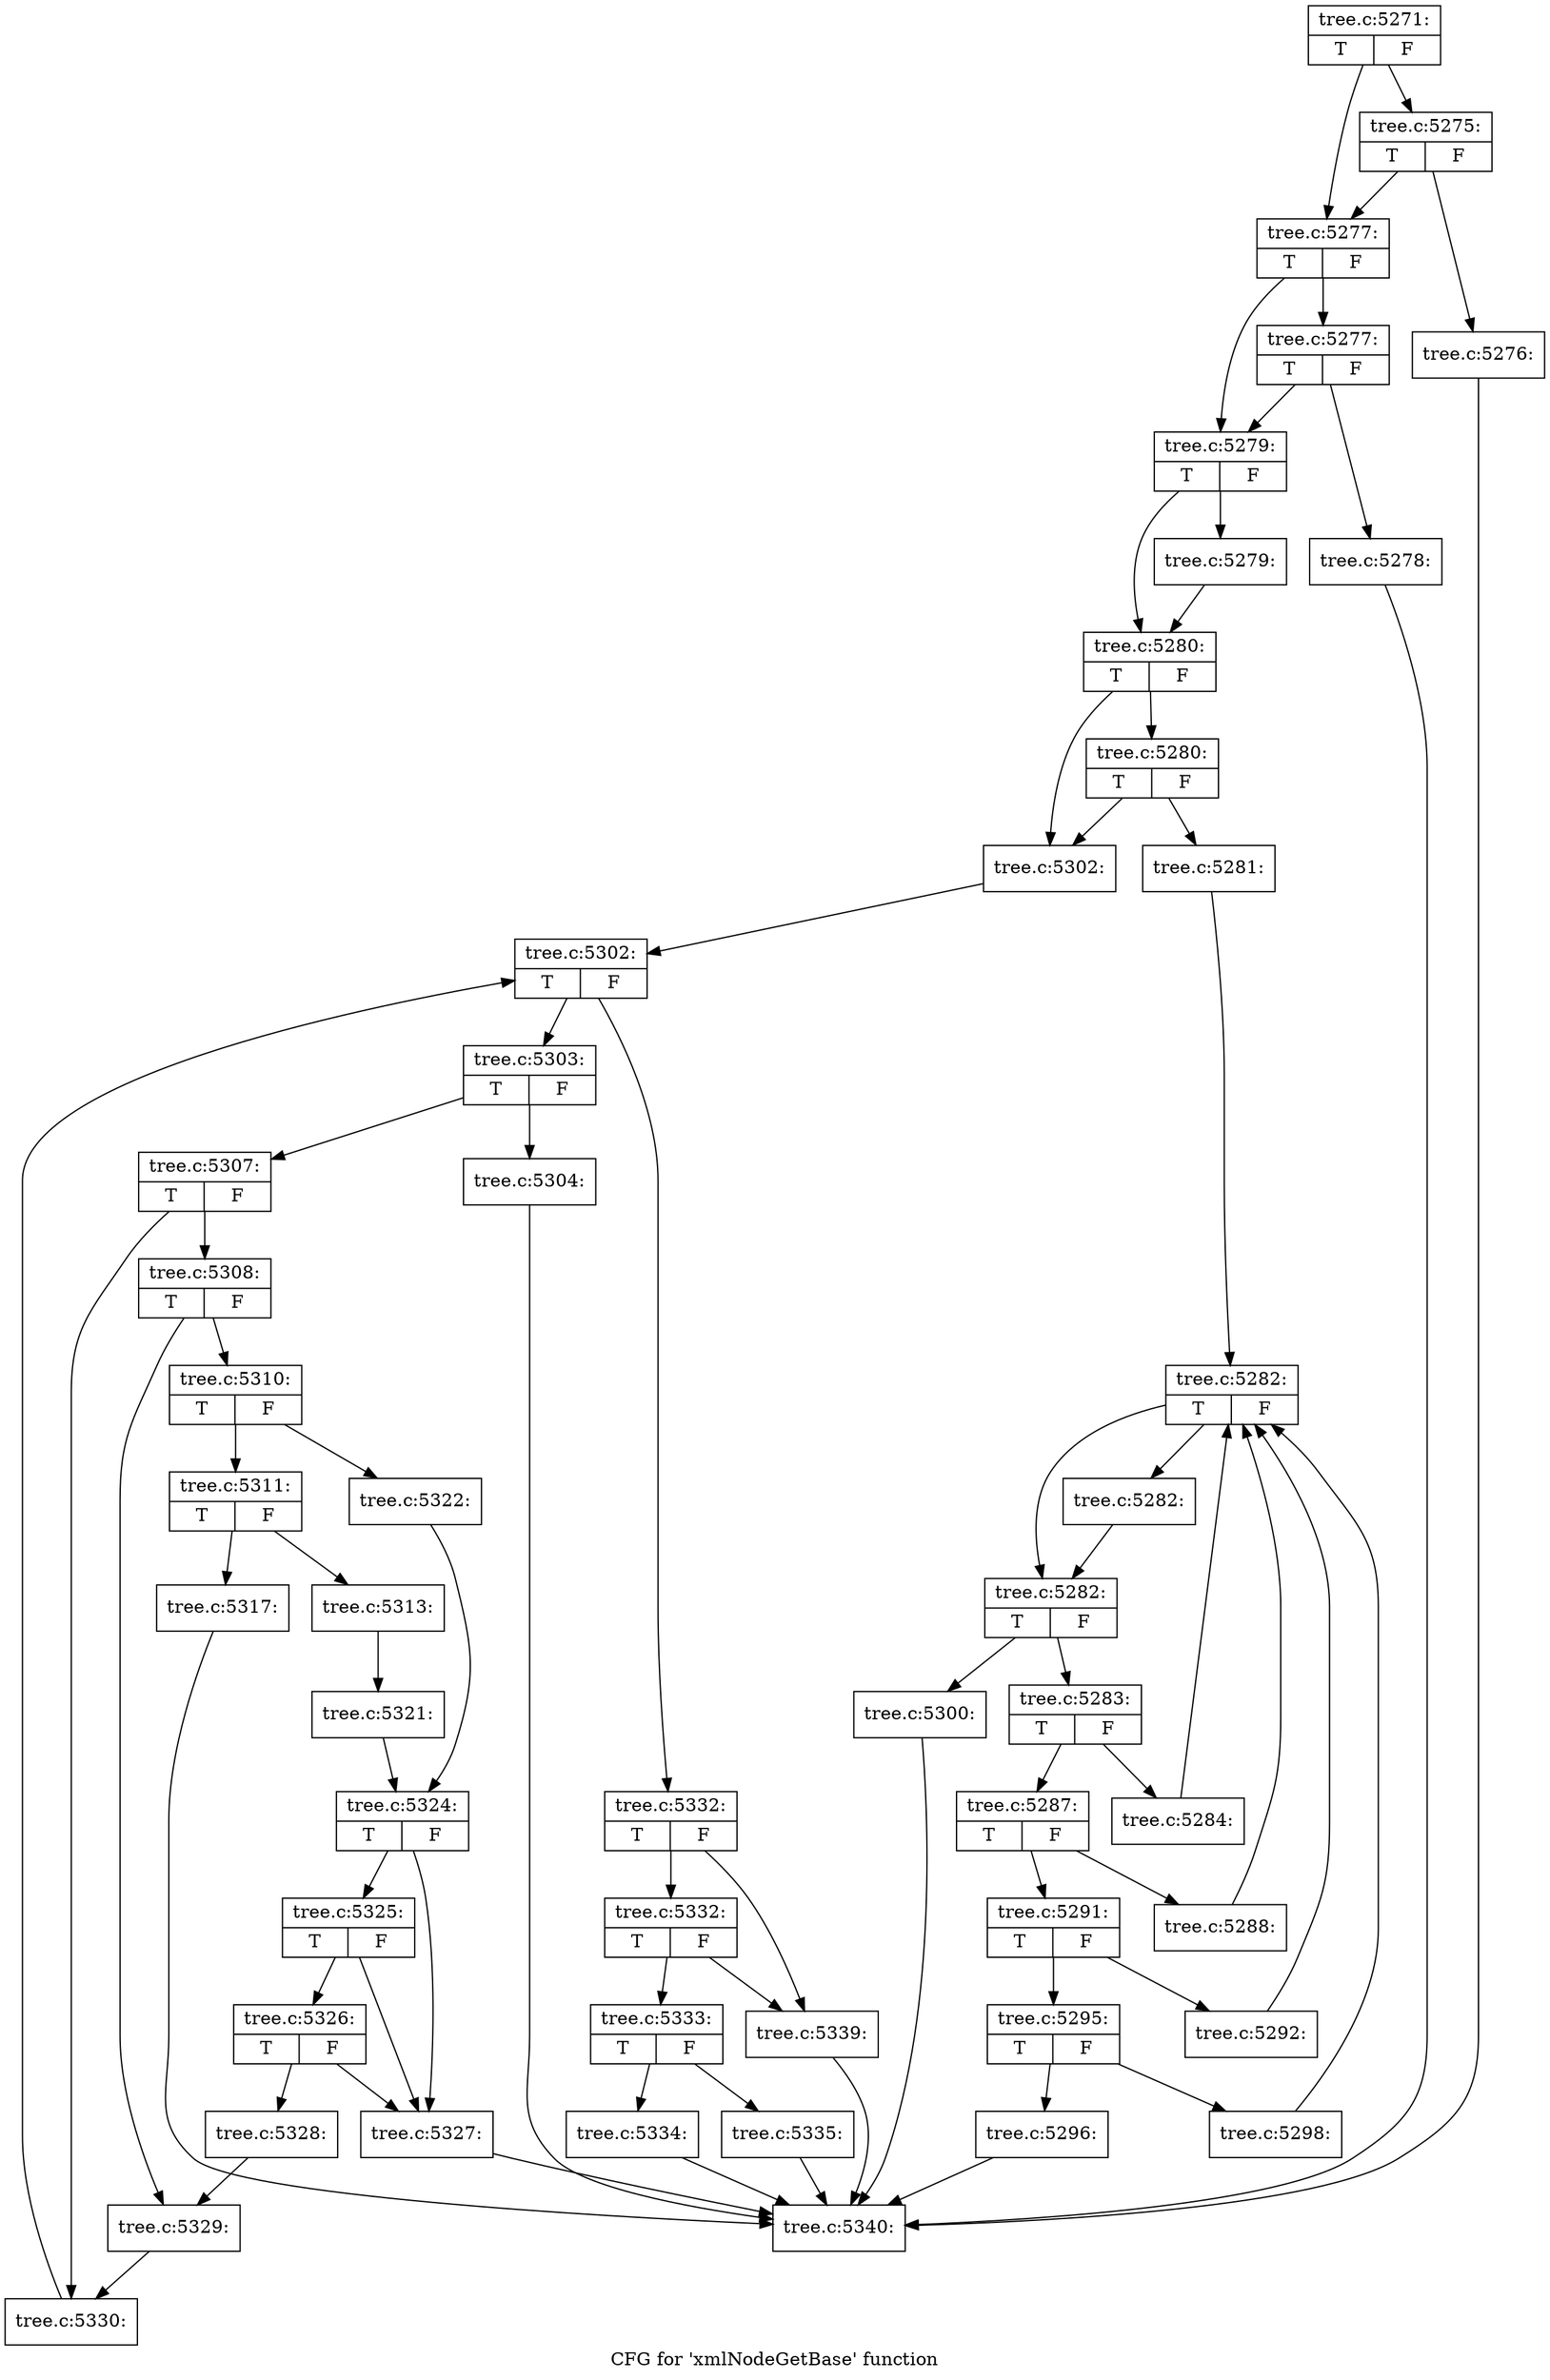 digraph "CFG for 'xmlNodeGetBase' function" {
	label="CFG for 'xmlNodeGetBase' function";

	Node0x55ad0baf3750 [shape=record,label="{tree.c:5271:|{<s0>T|<s1>F}}"];
	Node0x55ad0baf3750 -> Node0x55ad0bc8a120;
	Node0x55ad0baf3750 -> Node0x55ad0bc8a0d0;
	Node0x55ad0bc8a120 [shape=record,label="{tree.c:5275:|{<s0>T|<s1>F}}"];
	Node0x55ad0bc8a120 -> Node0x55ad0bc8a080;
	Node0x55ad0bc8a120 -> Node0x55ad0bc8a0d0;
	Node0x55ad0bc8a080 [shape=record,label="{tree.c:5276:}"];
	Node0x55ad0bc8a080 -> Node0x55ad0bc82800;
	Node0x55ad0bc8a0d0 [shape=record,label="{tree.c:5277:|{<s0>T|<s1>F}}"];
	Node0x55ad0bc8a0d0 -> Node0x55ad0bc8a880;
	Node0x55ad0bc8a0d0 -> Node0x55ad0bc8a830;
	Node0x55ad0bc8a880 [shape=record,label="{tree.c:5277:|{<s0>T|<s1>F}}"];
	Node0x55ad0bc8a880 -> Node0x55ad0bc8a7e0;
	Node0x55ad0bc8a880 -> Node0x55ad0bc8a830;
	Node0x55ad0bc8a7e0 [shape=record,label="{tree.c:5278:}"];
	Node0x55ad0bc8a7e0 -> Node0x55ad0bc82800;
	Node0x55ad0bc8a830 [shape=record,label="{tree.c:5279:|{<s0>T|<s1>F}}"];
	Node0x55ad0bc8a830 -> Node0x55ad0bc8afd0;
	Node0x55ad0bc8a830 -> Node0x55ad0bc8b020;
	Node0x55ad0bc8afd0 [shape=record,label="{tree.c:5279:}"];
	Node0x55ad0bc8afd0 -> Node0x55ad0bc8b020;
	Node0x55ad0bc8b020 [shape=record,label="{tree.c:5280:|{<s0>T|<s1>F}}"];
	Node0x55ad0bc8b020 -> Node0x55ad0bc8b640;
	Node0x55ad0bc8b020 -> Node0x55ad0bc8b5f0;
	Node0x55ad0bc8b640 [shape=record,label="{tree.c:5280:|{<s0>T|<s1>F}}"];
	Node0x55ad0bc8b640 -> Node0x55ad0bc8b5a0;
	Node0x55ad0bc8b640 -> Node0x55ad0bc8b5f0;
	Node0x55ad0bc8b5a0 [shape=record,label="{tree.c:5281:}"];
	Node0x55ad0bc8b5a0 -> Node0x55ad0bc8bdf0;
	Node0x55ad0bc8bdf0 [shape=record,label="{tree.c:5282:|{<s0>T|<s1>F}}"];
	Node0x55ad0bc8bdf0 -> Node0x55ad0bc8c0e0;
	Node0x55ad0bc8bdf0 -> Node0x55ad0bc8c090;
	Node0x55ad0bc8c0e0 [shape=record,label="{tree.c:5282:}"];
	Node0x55ad0bc8c0e0 -> Node0x55ad0bc8c090;
	Node0x55ad0bc8c090 [shape=record,label="{tree.c:5282:|{<s0>T|<s1>F}}"];
	Node0x55ad0bc8c090 -> Node0x55ad0bc8c6b0;
	Node0x55ad0bc8c090 -> Node0x55ad0bc8c010;
	Node0x55ad0bc8c6b0 [shape=record,label="{tree.c:5283:|{<s0>T|<s1>F}}"];
	Node0x55ad0bc8c6b0 -> Node0x55ad0bc8c860;
	Node0x55ad0bc8c6b0 -> Node0x55ad0bc8c8b0;
	Node0x55ad0bc8c860 [shape=record,label="{tree.c:5284:}"];
	Node0x55ad0bc8c860 -> Node0x55ad0bc8bdf0;
	Node0x55ad0bc8c8b0 [shape=record,label="{tree.c:5287:|{<s0>T|<s1>F}}"];
	Node0x55ad0bc8c8b0 -> Node0x55ad0bc8d0f0;
	Node0x55ad0bc8c8b0 -> Node0x55ad0bc8d0a0;
	Node0x55ad0bc8d0a0 [shape=record,label="{tree.c:5288:}"];
	Node0x55ad0bc8d0a0 -> Node0x55ad0bc8bdf0;
	Node0x55ad0bc8d0f0 [shape=record,label="{tree.c:5291:|{<s0>T|<s1>F}}"];
	Node0x55ad0bc8d0f0 -> Node0x55ad0bc8e080;
	Node0x55ad0bc8d0f0 -> Node0x55ad0bc8e030;
	Node0x55ad0bc8e030 [shape=record,label="{tree.c:5292:}"];
	Node0x55ad0bc8e030 -> Node0x55ad0bc8bdf0;
	Node0x55ad0bc8e080 [shape=record,label="{tree.c:5295:|{<s0>T|<s1>F}}"];
	Node0x55ad0bc8e080 -> Node0x55ad0bc8ef70;
	Node0x55ad0bc8e080 -> Node0x55ad0bc8ef20;
	Node0x55ad0bc8ef20 [shape=record,label="{tree.c:5296:}"];
	Node0x55ad0bc8ef20 -> Node0x55ad0bc82800;
	Node0x55ad0bc8ef70 [shape=record,label="{tree.c:5298:}"];
	Node0x55ad0bc8ef70 -> Node0x55ad0bc8bdf0;
	Node0x55ad0bc8c010 [shape=record,label="{tree.c:5300:}"];
	Node0x55ad0bc8c010 -> Node0x55ad0bc82800;
	Node0x55ad0bc8b5f0 [shape=record,label="{tree.c:5302:}"];
	Node0x55ad0bc8b5f0 -> Node0x55ad0bc90070;
	Node0x55ad0bc90070 [shape=record,label="{tree.c:5302:|{<s0>T|<s1>F}}"];
	Node0x55ad0bc90070 -> Node0x55ad0bc90470;
	Node0x55ad0bc90070 -> Node0x55ad0bc90290;
	Node0x55ad0bc90470 [shape=record,label="{tree.c:5303:|{<s0>T|<s1>F}}"];
	Node0x55ad0bc90470 -> Node0x55ad0bc90590;
	Node0x55ad0bc90470 -> Node0x55ad0bc905e0;
	Node0x55ad0bc90590 [shape=record,label="{tree.c:5304:}"];
	Node0x55ad0bc90590 -> Node0x55ad0bc82800;
	Node0x55ad0bc905e0 [shape=record,label="{tree.c:5307:|{<s0>T|<s1>F}}"];
	Node0x55ad0bc905e0 -> Node0x55ad0bc911e0;
	Node0x55ad0bc905e0 -> Node0x55ad0bc91230;
	Node0x55ad0bc911e0 [shape=record,label="{tree.c:5308:|{<s0>T|<s1>F}}"];
	Node0x55ad0bc911e0 -> Node0x55ad0bc919b0;
	Node0x55ad0bc911e0 -> Node0x55ad0bc91a00;
	Node0x55ad0bc919b0 [shape=record,label="{tree.c:5310:|{<s0>T|<s1>F}}"];
	Node0x55ad0bc919b0 -> Node0x55ad0bc91dc0;
	Node0x55ad0bc919b0 -> Node0x55ad0bc91e60;
	Node0x55ad0bc91dc0 [shape=record,label="{tree.c:5311:|{<s0>T|<s1>F}}"];
	Node0x55ad0bc91dc0 -> Node0x55ad0bc926b0;
	Node0x55ad0bc91dc0 -> Node0x55ad0bc92750;
	Node0x55ad0bc926b0 [shape=record,label="{tree.c:5313:}"];
	Node0x55ad0bc926b0 -> Node0x55ad0bc92700;
	Node0x55ad0bc92750 [shape=record,label="{tree.c:5317:}"];
	Node0x55ad0bc92750 -> Node0x55ad0bc82800;
	Node0x55ad0bc92700 [shape=record,label="{tree.c:5321:}"];
	Node0x55ad0bc92700 -> Node0x55ad0bc91e10;
	Node0x55ad0bc91e60 [shape=record,label="{tree.c:5322:}"];
	Node0x55ad0bc91e60 -> Node0x55ad0bc91e10;
	Node0x55ad0bc91e10 [shape=record,label="{tree.c:5324:|{<s0>T|<s1>F}}"];
	Node0x55ad0bc91e10 -> Node0x55ad0bc939d0;
	Node0x55ad0bc91e10 -> Node0x55ad0bc938b0;
	Node0x55ad0bc939d0 [shape=record,label="{tree.c:5325:|{<s0>T|<s1>F}}"];
	Node0x55ad0bc939d0 -> Node0x55ad0bc93950;
	Node0x55ad0bc939d0 -> Node0x55ad0bc938b0;
	Node0x55ad0bc93950 [shape=record,label="{tree.c:5326:|{<s0>T|<s1>F}}"];
	Node0x55ad0bc93950 -> Node0x55ad0bc93900;
	Node0x55ad0bc93950 -> Node0x55ad0bc938b0;
	Node0x55ad0bc938b0 [shape=record,label="{tree.c:5327:}"];
	Node0x55ad0bc938b0 -> Node0x55ad0bc82800;
	Node0x55ad0bc93900 [shape=record,label="{tree.c:5328:}"];
	Node0x55ad0bc93900 -> Node0x55ad0bc91a00;
	Node0x55ad0bc91a00 [shape=record,label="{tree.c:5329:}"];
	Node0x55ad0bc91a00 -> Node0x55ad0bc91230;
	Node0x55ad0bc91230 [shape=record,label="{tree.c:5330:}"];
	Node0x55ad0bc91230 -> Node0x55ad0bc90070;
	Node0x55ad0bc90290 [shape=record,label="{tree.c:5332:|{<s0>T|<s1>F}}"];
	Node0x55ad0bc90290 -> Node0x55ad0bc950e0;
	Node0x55ad0bc90290 -> Node0x55ad0bc95090;
	Node0x55ad0bc950e0 [shape=record,label="{tree.c:5332:|{<s0>T|<s1>F}}"];
	Node0x55ad0bc950e0 -> Node0x55ad0bc95040;
	Node0x55ad0bc950e0 -> Node0x55ad0bc95090;
	Node0x55ad0bc95040 [shape=record,label="{tree.c:5333:|{<s0>T|<s1>F}}"];
	Node0x55ad0bc95040 -> Node0x55ad0bc95800;
	Node0x55ad0bc95040 -> Node0x55ad0bc95850;
	Node0x55ad0bc95800 [shape=record,label="{tree.c:5334:}"];
	Node0x55ad0bc95800 -> Node0x55ad0bc82800;
	Node0x55ad0bc95850 [shape=record,label="{tree.c:5335:}"];
	Node0x55ad0bc95850 -> Node0x55ad0bc82800;
	Node0x55ad0bc95090 [shape=record,label="{tree.c:5339:}"];
	Node0x55ad0bc95090 -> Node0x55ad0bc82800;
	Node0x55ad0bc82800 [shape=record,label="{tree.c:5340:}"];
}
